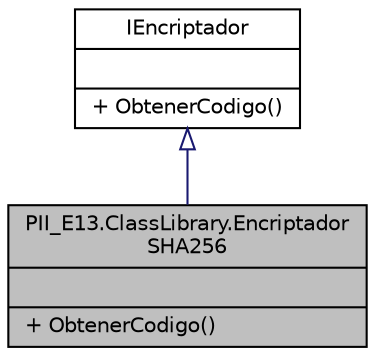 digraph "PII_E13.ClassLibrary.EncriptadorSHA256"
{
 // INTERACTIVE_SVG=YES
 // LATEX_PDF_SIZE
  edge [fontname="Helvetica",fontsize="10",labelfontname="Helvetica",labelfontsize="10"];
  node [fontname="Helvetica",fontsize="10",shape=record];
  Node1 [label="{PII_E13.ClassLibrary.Encriptador\lSHA256\n||+ ObtenerCodigo()\l}",height=0.2,width=0.4,color="black", fillcolor="grey75", style="filled", fontcolor="black",tooltip="Clase encargada de generar un hash identificador para los objetos del sistema."];
  Node2 -> Node1 [dir="back",color="midnightblue",fontsize="10",style="solid",arrowtail="onormal",fontname="Helvetica"];
  Node2 [label="{IEncriptador\n||+ ObtenerCodigo()\l}",height=0.2,width=0.4,color="black", fillcolor="white", style="filled",URL="$interfacePII__E13_1_1ClassLibrary_1_1IEncriptador.html",tooltip="Interfaz encargada de generar un código de encriptación recibiendo una entrada. Se aplica DIP para as..."];
}

